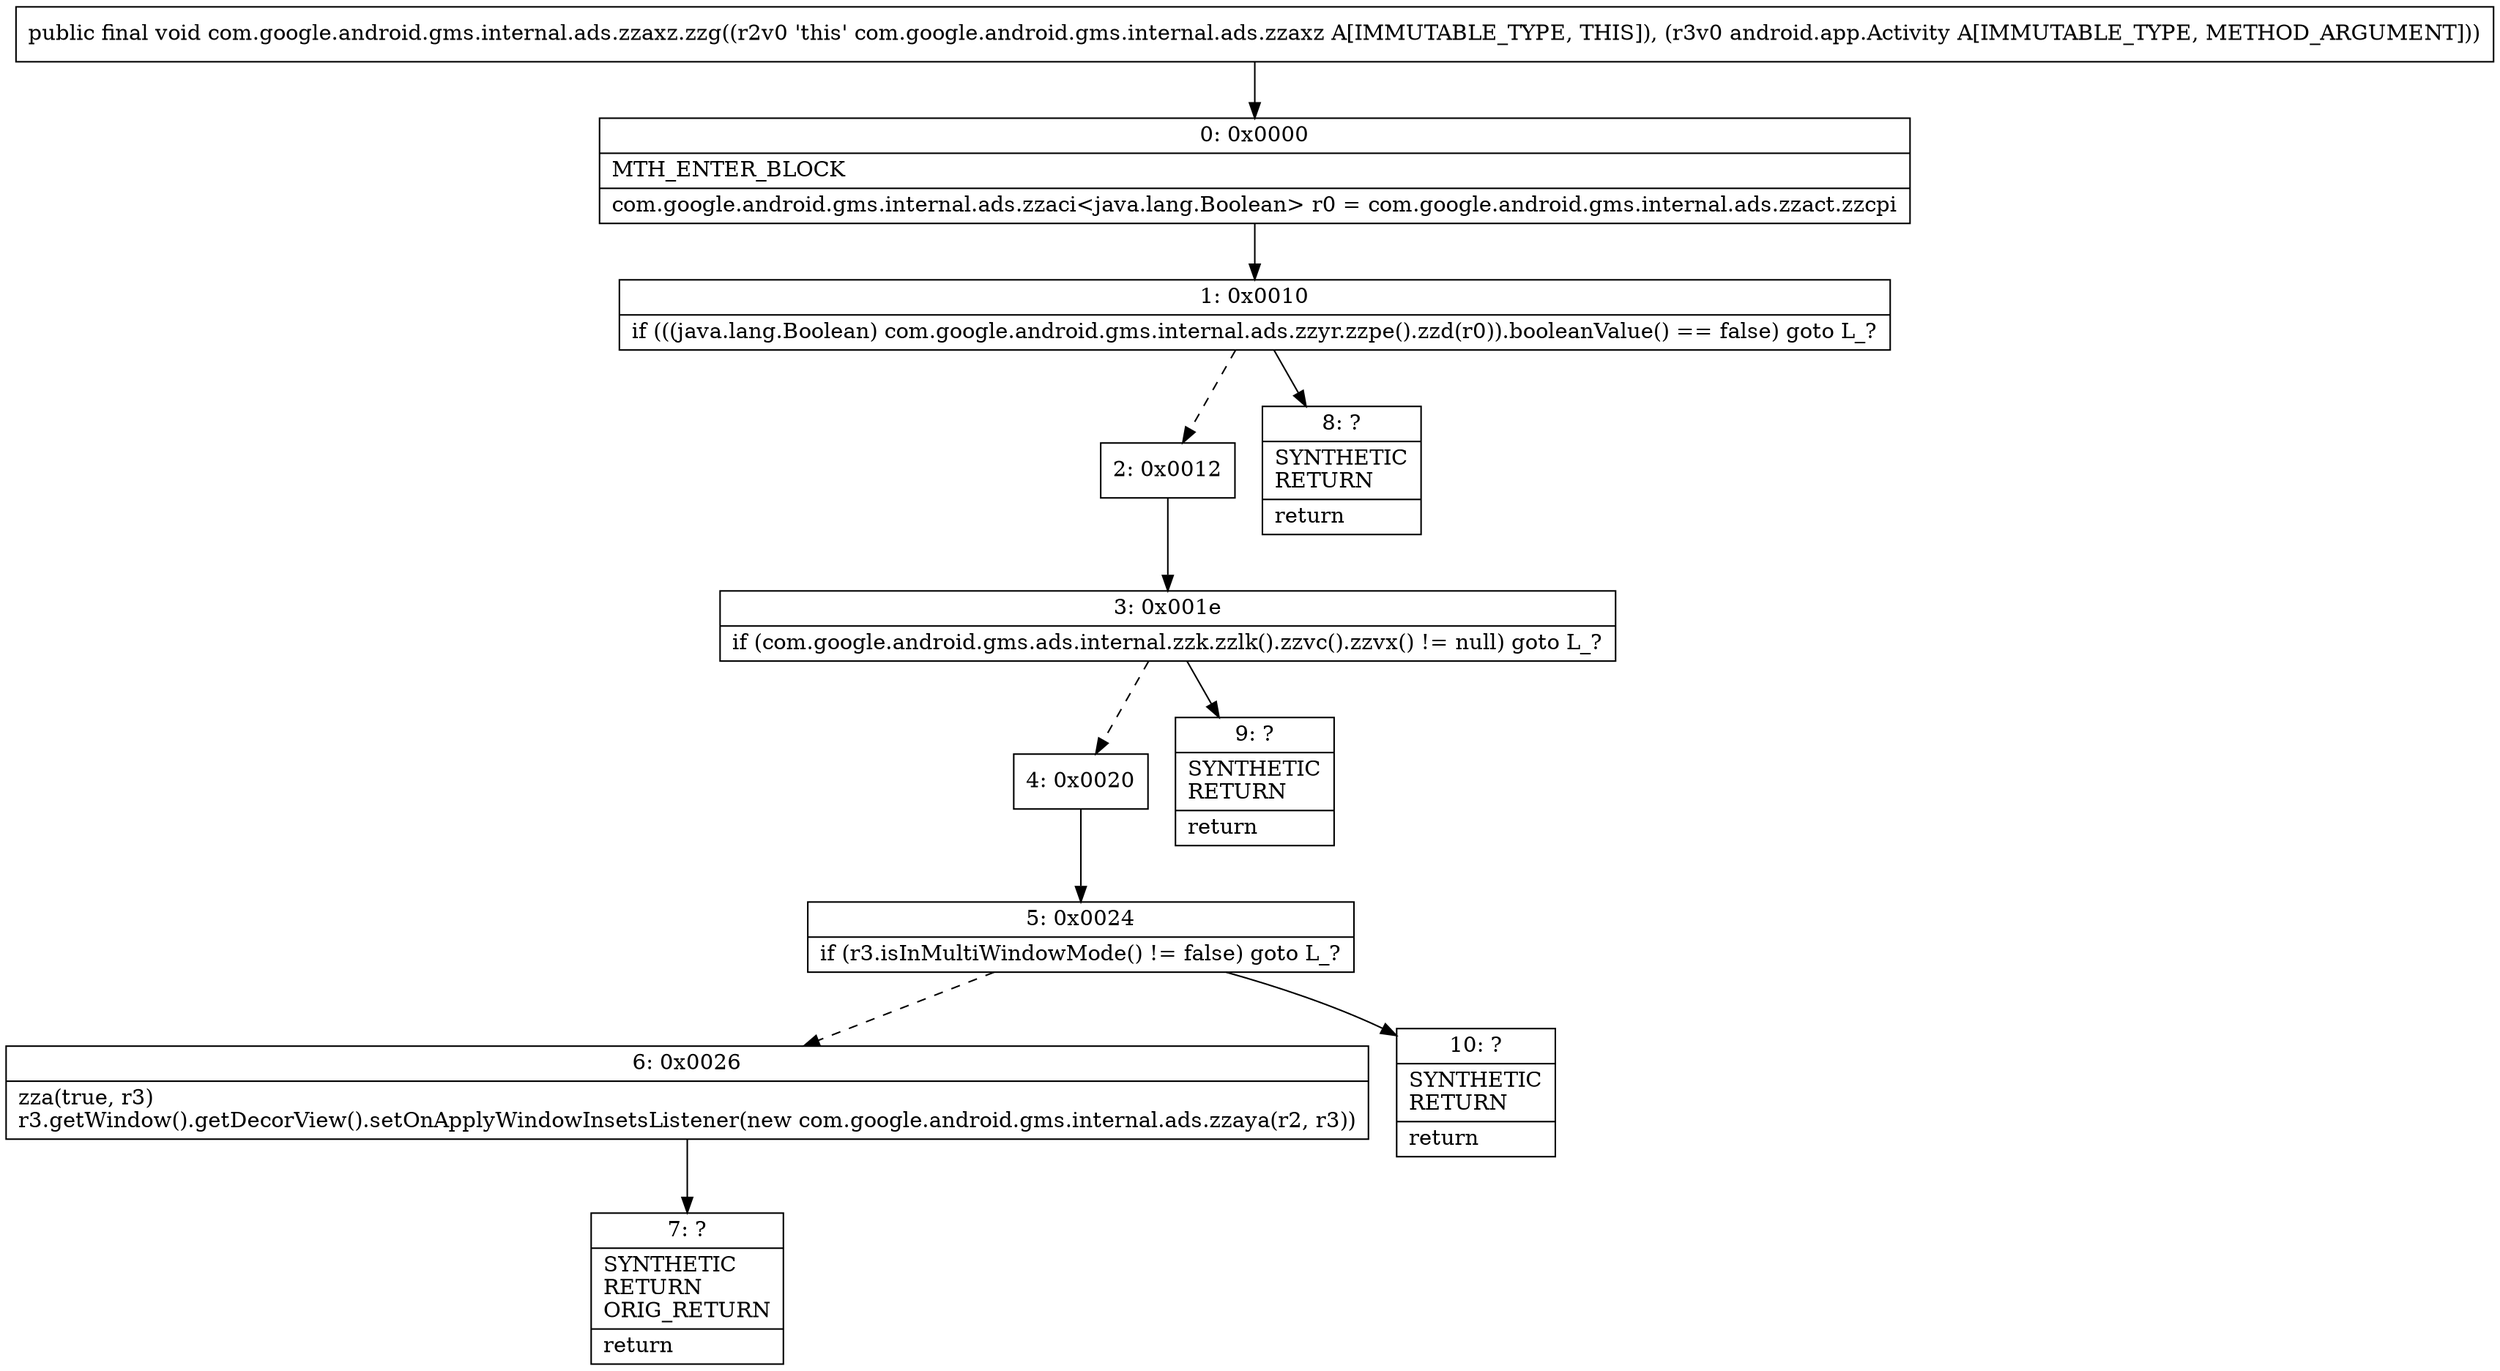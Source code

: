 digraph "CFG forcom.google.android.gms.internal.ads.zzaxz.zzg(Landroid\/app\/Activity;)V" {
Node_0 [shape=record,label="{0\:\ 0x0000|MTH_ENTER_BLOCK\l|com.google.android.gms.internal.ads.zzaci\<java.lang.Boolean\> r0 = com.google.android.gms.internal.ads.zzact.zzcpi\l}"];
Node_1 [shape=record,label="{1\:\ 0x0010|if (((java.lang.Boolean) com.google.android.gms.internal.ads.zzyr.zzpe().zzd(r0)).booleanValue() == false) goto L_?\l}"];
Node_2 [shape=record,label="{2\:\ 0x0012}"];
Node_3 [shape=record,label="{3\:\ 0x001e|if (com.google.android.gms.ads.internal.zzk.zzlk().zzvc().zzvx() != null) goto L_?\l}"];
Node_4 [shape=record,label="{4\:\ 0x0020}"];
Node_5 [shape=record,label="{5\:\ 0x0024|if (r3.isInMultiWindowMode() != false) goto L_?\l}"];
Node_6 [shape=record,label="{6\:\ 0x0026|zza(true, r3)\lr3.getWindow().getDecorView().setOnApplyWindowInsetsListener(new com.google.android.gms.internal.ads.zzaya(r2, r3))\l}"];
Node_7 [shape=record,label="{7\:\ ?|SYNTHETIC\lRETURN\lORIG_RETURN\l|return\l}"];
Node_8 [shape=record,label="{8\:\ ?|SYNTHETIC\lRETURN\l|return\l}"];
Node_9 [shape=record,label="{9\:\ ?|SYNTHETIC\lRETURN\l|return\l}"];
Node_10 [shape=record,label="{10\:\ ?|SYNTHETIC\lRETURN\l|return\l}"];
MethodNode[shape=record,label="{public final void com.google.android.gms.internal.ads.zzaxz.zzg((r2v0 'this' com.google.android.gms.internal.ads.zzaxz A[IMMUTABLE_TYPE, THIS]), (r3v0 android.app.Activity A[IMMUTABLE_TYPE, METHOD_ARGUMENT])) }"];
MethodNode -> Node_0;
Node_0 -> Node_1;
Node_1 -> Node_2[style=dashed];
Node_1 -> Node_8;
Node_2 -> Node_3;
Node_3 -> Node_4[style=dashed];
Node_3 -> Node_9;
Node_4 -> Node_5;
Node_5 -> Node_6[style=dashed];
Node_5 -> Node_10;
Node_6 -> Node_7;
}

